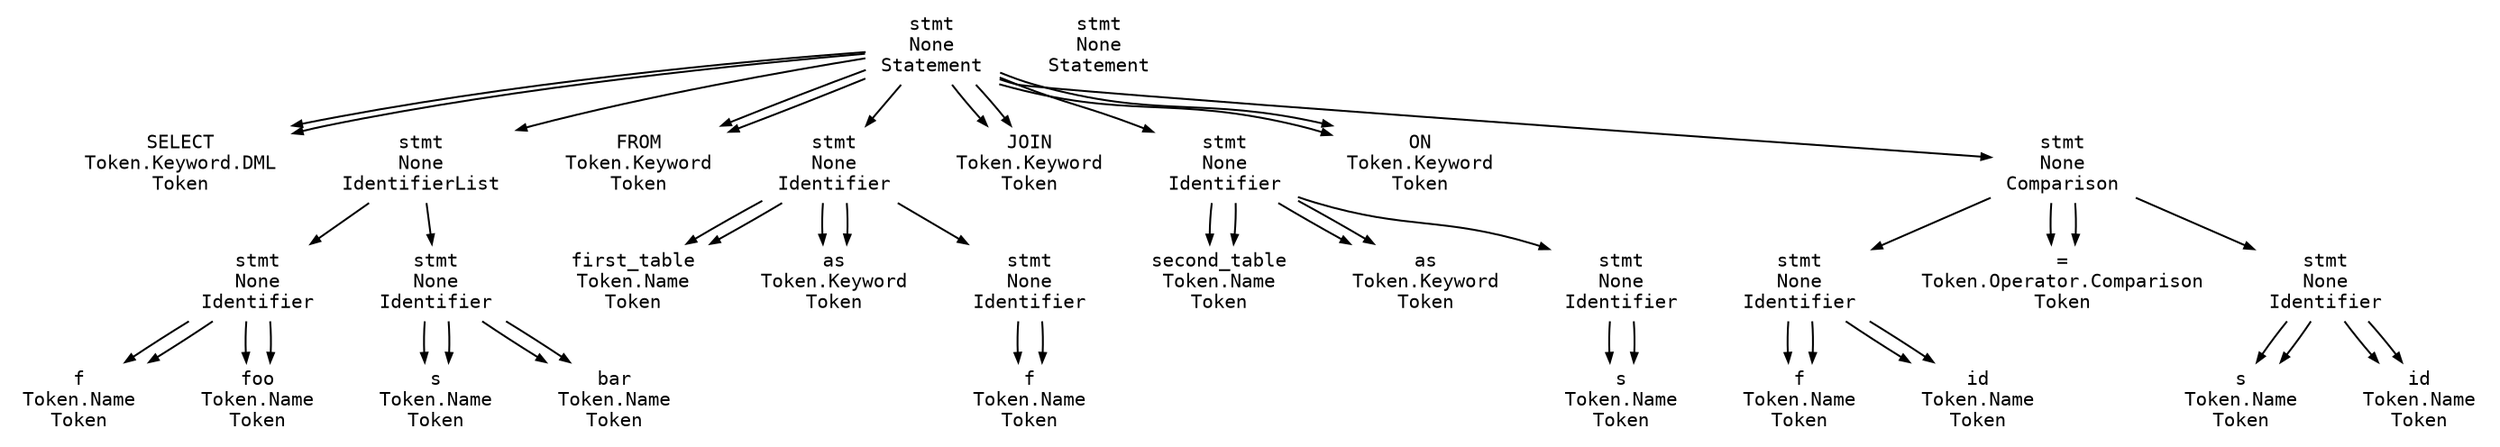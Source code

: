 
digraph astgraph {
  node [shape=none, fontsize=10, fontname="Courier", height=.1];
  ranksep=.3;
  edge [arrowsize=.5]

node0 [ label="stmt\nNone\nStatement" ]
node1 [ label="SELECT\nToken.Keyword.DML\nToken" ]
node2 [ label="stmt\nNone\nIdentifierList" ]
node3 [ label="stmt\nNone\nIdentifier" ]
node4 [ label="f\nToken.Name\nToken" ]
node5 [ label="foo\nToken.Name\nToken" ]
node6 [ label="stmt\nNone\nIdentifier" ]
node7 [ label="s\nToken.Name\nToken" ]
node8 [ label="bar\nToken.Name\nToken" ]
node9 [ label="FROM\nToken.Keyword\nToken" ]
node10 [ label="stmt\nNone\nIdentifier" ]
node11 [ label="first_table\nToken.Name\nToken" ]
node12 [ label="as\nToken.Keyword\nToken" ]
node13 [ label="stmt\nNone\nIdentifier" ]
node14 [ label="f\nToken.Name\nToken" ]
node15 [ label="JOIN\nToken.Keyword\nToken" ]
node16 [ label="stmt\nNone\nIdentifier" ]
node17 [ label="second_table\nToken.Name\nToken" ]
node18 [ label="as\nToken.Keyword\nToken" ]
node19 [ label="stmt\nNone\nIdentifier" ]
node20 [ label="s\nToken.Name\nToken" ]
node21 [ label="ON\nToken.Keyword\nToken" ]
node22 [ label="stmt\nNone\nComparison" ]
node23 [ label="stmt\nNone\nIdentifier" ]
node24 [ label="f\nToken.Name\nToken" ]
node25 [ label="id\nToken.Name\nToken" ]
node26 [ label="=\nToken.Operator.Comparison\nToken" ]
node27 [ label="stmt\nNone\nIdentifier" ]
node28 [ label="s\nToken.Name\nToken" ]
node29 [ label="id\nToken.Name\nToken" ]
node30 [ label="stmt\nNone\nStatement" ]
node0 -> node1
node0 -> node2
node2 -> node3
node3 -> node4
node3 -> node5
node3 -> node4
node3 -> node5
node2 -> node6
node6 -> node7
node6 -> node8
node6 -> node7
node6 -> node8
node0 -> node9
node0 -> node10
node10 -> node11
node10 -> node12
node10 -> node13
node13 -> node14
node13 -> node14
node10 -> node11
node10 -> node12
node0 -> node15
node0 -> node16
node16 -> node17
node16 -> node18
node16 -> node19
node19 -> node20
node19 -> node20
node16 -> node17
node16 -> node18
node0 -> node21
node0 -> node22
node22 -> node23
node23 -> node24
node23 -> node25
node23 -> node24
node23 -> node25
node22 -> node26
node22 -> node27
node27 -> node28
node27 -> node29
node27 -> node28
node27 -> node29
node22 -> node26
node0 -> node1
node0 -> node9
node0 -> node15
node0 -> node21
}